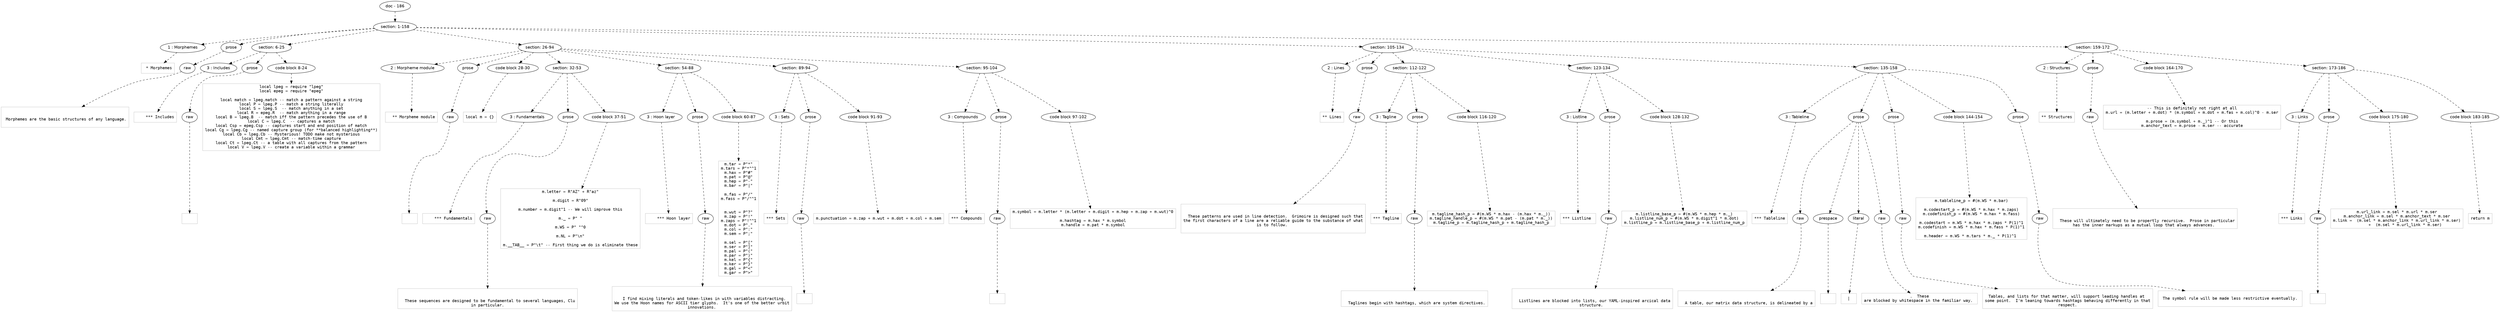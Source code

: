 digraph hierarchy {

node [fontname=Helvetica]
edge [style=dashed]

doc_0 [label="doc - 186"]


doc_0 -> { section_1}
{rank=same; section_1}

section_1 [label="section: 1-158"]


section_1 -> { header_2 prose_3 section_4 section_5 section_6 section_7}
{rank=same; header_2 prose_3 section_4 section_5 section_6 section_7}

header_2 [label="1 : Morphemes"]

prose_3 [label="prose"]

section_4 [label="section: 6-25"]

section_5 [label="section: 26-94"]

section_6 [label="section: 105-134"]

section_7 [label="section: 159-172"]


header_2 -> leaf_8
leaf_8  [color=Gray,shape=rectangle,fontname=Inconsolata,label=" * Morphemes"]
prose_3 -> { raw_9}
{rank=same; raw_9}

raw_9 [label="raw"]


raw_9 -> leaf_10
leaf_10  [color=Gray,shape=rectangle,fontname=Inconsolata,label="

 Morphemes are the basic structures of any language.

"]
section_4 -> { header_11 prose_12 codeblock_13}
{rank=same; header_11 prose_12 codeblock_13}

header_11 [label="3 : Includes"]

prose_12 [label="prose"]

codeblock_13 [label="code block 8-24"]


header_11 -> leaf_14
leaf_14  [color=Gray,shape=rectangle,fontname=Inconsolata,label="    *** Includes"]
prose_12 -> { raw_15}
{rank=same; raw_15}

raw_15 [label="raw"]


raw_15 -> leaf_16
leaf_16  [color=Gray,shape=rectangle,fontname=Inconsolata,label="
"]
codeblock_13 -> leaf_17
leaf_17  [color=Gray,shape=rectangle,fontname=Inconsolata,label="local lpeg = require \"lpeg\"
local epeg = require \"epeg\"

local match = lpeg.match -- match a pattern against a string
local P = lpeg.P -- match a string literally
local S = lpeg.S  -- match anything in a set
local R = epeg.R  -- match anything in a range
local B = lpeg.B  -- match iff the pattern precedes the use of B
local C = lpeg.C  -- captures a match
local Csp = epeg.Csp -- captures start and end position of match
local Cg = lpeg.Cg -- named capture group (for **balanced highlighting**)
local Cb = lpeg.Cb -- Mysterious! TODO make not mysterious
local Cmt = lpeg.Cmt -- match-time capture
local Ct = lpeg.Ct -- a table with all captures from the pattern
local V = lpeg.V -- create a variable within a grammar"]
section_5 -> { header_18 prose_19 codeblock_20 section_21 section_22 section_23 section_24}
{rank=same; header_18 prose_19 codeblock_20 section_21 section_22 section_23 section_24}

header_18 [label="2 : Morpheme module"]

prose_19 [label="prose"]

codeblock_20 [label="code block 28-30"]

section_21 [label="section: 32-53"]

section_22 [label="section: 54-88"]

section_23 [label="section: 89-94"]

section_24 [label="section: 95-104"]


header_18 -> leaf_25
leaf_25  [color=Gray,shape=rectangle,fontname=Inconsolata,label="  ** Morpheme module"]
prose_19 -> { raw_26}
{rank=same; raw_26}

raw_26 [label="raw"]


raw_26 -> leaf_27
leaf_27  [color=Gray,shape=rectangle,fontname=Inconsolata,label="
"]
codeblock_20 -> leaf_28
leaf_28  [color=Gray,shape=rectangle,fontname=Inconsolata,label="local m = {}"]
section_21 -> { header_29 prose_30 codeblock_31}
{rank=same; header_29 prose_30 codeblock_31}

header_29 [label="3 : Fundamentals"]

prose_30 [label="prose"]

codeblock_31 [label="code block 37-51"]


header_29 -> leaf_32
leaf_32  [color=Gray,shape=rectangle,fontname=Inconsolata,label="    *** Fundamentals"]
prose_30 -> { raw_33}
{rank=same; raw_33}

raw_33 [label="raw"]


raw_33 -> leaf_34
leaf_34  [color=Gray,shape=rectangle,fontname=Inconsolata,label="

  These sequences are designed to be fundamental to several languages, Clu
in particular.
"]
codeblock_31 -> leaf_35
leaf_35  [color=Gray,shape=rectangle,fontname=Inconsolata,label="m.letter = R\"AZ\" + R\"az\"

m.digit = R\"09\"

m.number = m.digit^1 -- We will improve this

m._ = P\" \"

m.WS = P\" \"^0

m.NL = P\"\\n\"

m.__TAB__ = P\"\\t\" -- First thing we do is eliminate these"]
section_22 -> { header_36 prose_37 codeblock_38}
{rank=same; header_36 prose_37 codeblock_38}

header_36 [label="3 : Hoon layer"]

prose_37 [label="prose"]

codeblock_38 [label="code block 60-87"]


header_36 -> leaf_39
leaf_39  [color=Gray,shape=rectangle,fontname=Inconsolata,label="    *** Hoon layer"]
prose_37 -> { raw_40}
{rank=same; raw_40}

raw_40 [label="raw"]


raw_40 -> leaf_41
leaf_41  [color=Gray,shape=rectangle,fontname=Inconsolata,label="

  I find mixing literals and token-likes in with variables distracting.
We use the Hoon names for ASCII tier glyphs.  It's one of the better urbit
innovations.
"]
codeblock_38 -> leaf_42
leaf_42  [color=Gray,shape=rectangle,fontname=Inconsolata,label="m.tar = P\"*\"
m.tars = P\"*\"^1
m.hax = P\"#\"
m.pat = P\"@\"
m.hep = P\"-\"
m.bar = P\"|\"

m.fas = P\"/\"
m.fass = P\"/\"^1


m.wut = P\"?\"
m.zap = P\"!\"
m.zaps = P\"!\"^1
m.dot = P\".\"
m.col = P\":\"
m.sem = P\";\"

m.sel = P\"[\"
m.ser = P\"]\"
m.pal = P\"(\"
m.par = P\")\"
m.kel = P\"{\"
m.ker = P\"}\"
m.gal = P\"<\"
m.gar = P\">\""]
section_23 -> { header_43 prose_44 codeblock_45}
{rank=same; header_43 prose_44 codeblock_45}

header_43 [label="3 : Sets"]

prose_44 [label="prose"]

codeblock_45 [label="code block 91-93"]


header_43 -> leaf_46
leaf_46  [color=Gray,shape=rectangle,fontname=Inconsolata,label="*** Sets"]
prose_44 -> { raw_47}
{rank=same; raw_47}

raw_47 [label="raw"]


raw_47 -> leaf_48
leaf_48  [color=Gray,shape=rectangle,fontname=Inconsolata,label="
"]
codeblock_45 -> leaf_49
leaf_49  [color=Gray,shape=rectangle,fontname=Inconsolata,label="m.punctuation = m.zap + m.wut + m.dot + m.col + m.sem"]
section_24 -> { header_50 prose_51 codeblock_52}
{rank=same; header_50 prose_51 codeblock_52}

header_50 [label="3 : Compounds"]

prose_51 [label="prose"]

codeblock_52 [label="code block 97-102"]


header_50 -> leaf_53
leaf_53  [color=Gray,shape=rectangle,fontname=Inconsolata,label="*** Compounds"]
prose_51 -> { raw_54}
{rank=same; raw_54}

raw_54 [label="raw"]


raw_54 -> leaf_55
leaf_55  [color=Gray,shape=rectangle,fontname=Inconsolata,label="
"]
codeblock_52 -> leaf_56
leaf_56  [color=Gray,shape=rectangle,fontname=Inconsolata,label="m.symbol = m.letter * (m.letter + m.digit + m.hep + m.zap + m.wut)^0

m.hashtag = m.hax * m.symbol
m.handle = m.pat * m.symbol"]
section_6 -> { header_57 prose_58 section_59 section_60 section_61}
{rank=same; header_57 prose_58 section_59 section_60 section_61}

header_57 [label="2 : Lines"]

prose_58 [label="prose"]

section_59 [label="section: 112-122"]

section_60 [label="section: 123-134"]

section_61 [label="section: 135-158"]


header_57 -> leaf_62
leaf_62  [color=Gray,shape=rectangle,fontname=Inconsolata,label="** Lines"]
prose_58 -> { raw_63}
{rank=same; raw_63}

raw_63 [label="raw"]


raw_63 -> leaf_64
leaf_64  [color=Gray,shape=rectangle,fontname=Inconsolata,label="

  These patterns are used in line detection.  Grimoire is designed such that
the first characters of a line are a reliable guide to the substance of what
is to follow. 

"]
section_59 -> { header_65 prose_66 codeblock_67}
{rank=same; header_65 prose_66 codeblock_67}

header_65 [label="3 : Tagline"]

prose_66 [label="prose"]

codeblock_67 [label="code block 116-120"]


header_65 -> leaf_68
leaf_68  [color=Gray,shape=rectangle,fontname=Inconsolata,label="*** Tagline"]
prose_66 -> { raw_69}
{rank=same; raw_69}

raw_69 [label="raw"]


raw_69 -> leaf_70
leaf_70  [color=Gray,shape=rectangle,fontname=Inconsolata,label="

  Taglines begin with hashtags, which are system directives.
"]
codeblock_67 -> leaf_71
leaf_71  [color=Gray,shape=rectangle,fontname=Inconsolata,label="m.tagline_hash_p = #(m.WS * m.hax - (m.hax * m._))
m.tagline_handle_p = #(m.WS * m.pat - (m.pat * m._))
m.tagline_p = m.tagline_hash_p + m.tagline_hash_p"]
section_60 -> { header_72 prose_73 codeblock_74}
{rank=same; header_72 prose_73 codeblock_74}

header_72 [label="3 : Listline "]

prose_73 [label="prose"]

codeblock_74 [label="code block 128-132"]


header_72 -> leaf_75
leaf_75  [color=Gray,shape=rectangle,fontname=Inconsolata,label="*** Listline "]
prose_73 -> { raw_76}
{rank=same; raw_76}

raw_76 [label="raw"]


raw_76 -> leaf_77
leaf_77  [color=Gray,shape=rectangle,fontname=Inconsolata,label="

  Listlines are blocked into lists, our YAML-inspired arcical data
structure. 
"]
codeblock_74 -> leaf_78
leaf_78  [color=Gray,shape=rectangle,fontname=Inconsolata,label="m.listline_base_p = #(m.WS * m.hep * m._)
m.listline_num_p = #(m.WS * m.digit^1 * m.dot)
m.listline_p = m.listline_base_p + m.listline_num_p"]
section_61 -> { header_79 prose_80 prose_81 codeblock_82 prose_83}
{rank=same; header_79 prose_80 prose_81 codeblock_82 prose_83}

header_79 [label="3 : Tableline"]

prose_80 [label="prose"]

prose_81 [label="prose"]

codeblock_82 [label="code block 144-154"]

prose_83 [label="prose"]


header_79 -> leaf_84
leaf_84  [color=Gray,shape=rectangle,fontname=Inconsolata,label="*** Tableline"]
prose_80 -> { raw_85 prespace_86 literal_87 raw_88}
{rank=same; raw_85 prespace_86 literal_87 raw_88}

raw_85 [label="raw"]

prespace_86 [label="prespace"]

literal_87 [label="literal"]

raw_88 [label="raw"]


raw_85 -> leaf_89
leaf_89  [color=Gray,shape=rectangle,fontname=Inconsolata,label="

  A table, our matrix data structure, is delineated by a"]
prespace_86 -> leaf_90
leaf_90  [color=Gray,shape=rectangle,fontname=Inconsolata,label=" "]
literal_87 -> leaf_91
leaf_91  [color=Gray,shape=rectangle,fontname=Inconsolata,label="|"]
raw_88 -> leaf_92
leaf_92  [color=Gray,shape=rectangle,fontname=Inconsolata,label=".  These
are blocked by whitespace in the familiar way. 
"]
prose_81 -> { raw_93}
{rank=same; raw_93}

raw_93 [label="raw"]


raw_93 -> leaf_94
leaf_94  [color=Gray,shape=rectangle,fontname=Inconsolata,label="
Tables, and lists for that matter, will support leading handles at 
some point.  I'm leaning towards hashtags behaving differently in that
respect.
"]
codeblock_82 -> leaf_95
leaf_95  [color=Gray,shape=rectangle,fontname=Inconsolata,label="m.tableline_p = #(m.WS * m.bar)

m.codestart_p = #(m.WS * m.hax * m.zaps)
m.codefinish_p = #(m.WS * m.hax * m.fass)

m.codestart = m.WS * m.hax * m.zaps * P(1)^1
m.codefinish = m.WS * m.hax * m.fass * P(1)^1

m.header = m.WS * m.tars * m._ * P(1)^1 "]
prose_83 -> { raw_96}
{rank=same; raw_96}

raw_96 [label="raw"]


raw_96 -> leaf_97
leaf_97  [color=Gray,shape=rectangle,fontname=Inconsolata,label="
 The symbol rule will be made less restrictive eventually. 

"]
section_7 -> { header_98 prose_99 codeblock_100 section_101}
{rank=same; header_98 prose_99 codeblock_100 section_101}

header_98 [label="2 : Structures"]

prose_99 [label="prose"]

codeblock_100 [label="code block 164-170"]

section_101 [label="section: 173-186"]


header_98 -> leaf_102
leaf_102  [color=Gray,shape=rectangle,fontname=Inconsolata,label="** Structures"]
prose_99 -> { raw_103}
{rank=same; raw_103}

raw_103 [label="raw"]


raw_103 -> leaf_104
leaf_104  [color=Gray,shape=rectangle,fontname=Inconsolata,label="

  These will ultimately need to be propertly recursive.  Prose in particular
has the inner markups as a mutual loop that always advances. 
"]
codeblock_100 -> leaf_105
leaf_105  [color=Gray,shape=rectangle,fontname=Inconsolata,label="-- This is definitely not right at all
m.url = (m.letter + m.dot) * (m.symbol + m.dot + m.fas + m.col)^0 - m.ser

m.prose = (m.symbol + m._)^1 -- Or this
m.anchor_text = m.prose - m.ser -- accurate"]
section_101 -> { header_106 prose_107 codeblock_108 codeblock_109}
{rank=same; header_106 prose_107 codeblock_108 codeblock_109}

header_106 [label="3 : Links"]

prose_107 [label="prose"]

codeblock_108 [label="code block 175-180"]

codeblock_109 [label="code block 183-185"]


header_106 -> leaf_110
leaf_110  [color=Gray,shape=rectangle,fontname=Inconsolata,label="*** Links"]
prose_107 -> { raw_111}
{rank=same; raw_111}

raw_111 [label="raw"]


raw_111 -> leaf_112
leaf_112  [color=Gray,shape=rectangle,fontname=Inconsolata,label="
"]
codeblock_108 -> leaf_113
leaf_113  [color=Gray,shape=rectangle,fontname=Inconsolata,label="m.url_link = m.sel * m.url * m.ser
m.anchor_link = m.sel * m.anchor_text * m.ser
m.link =  (m.sel * m.anchor_link * m.url_link * m.ser)
       +  (m.sel * m.url_link * m.ser)"]
codeblock_109 -> leaf_114
leaf_114  [color=Gray,shape=rectangle,fontname=Inconsolata,label="return m"]

}
